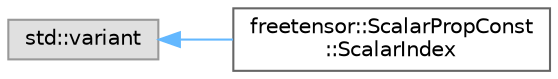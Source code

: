 digraph "Graphical Class Hierarchy"
{
 // LATEX_PDF_SIZE
  bgcolor="transparent";
  edge [fontname=Helvetica,fontsize=10,labelfontname=Helvetica,labelfontsize=10];
  node [fontname=Helvetica,fontsize=10,shape=box,height=0.2,width=0.4];
  rankdir="LR";
  Node0 [label="std::variant",height=0.2,width=0.4,color="grey60", fillcolor="#E0E0E0", style="filled",tooltip=" "];
  Node0 -> Node1 [dir="back",color="steelblue1",style="solid"];
  Node1 [label="freetensor::ScalarPropConst\l::ScalarIndex",height=0.2,width=0.4,color="grey40", fillcolor="white", style="filled",URL="$structfreetensor_1_1ScalarPropConst_1_1ScalarIndex.html",tooltip=" "];
}
